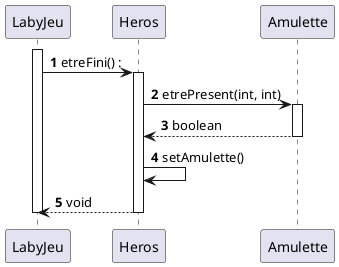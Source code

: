 @startuml
'https://plantuml.com/sequence-diagram

autonumber

Participant "LabyJeu" as labyjeu
Participant "Heros" as heros
Participant "Amulette" as amulette

activate labyjeu
labyjeu ->  heros : etreFini() :

activate heros
heros -> amulette : etrePresent(int, int)

activate amulette
heros <-- amulette : boolean
deactivate amulette
heros -> heros : setAmulette()

labyjeu <-- heros : void

deactivate heros
deactivate labyjeu
@enduml